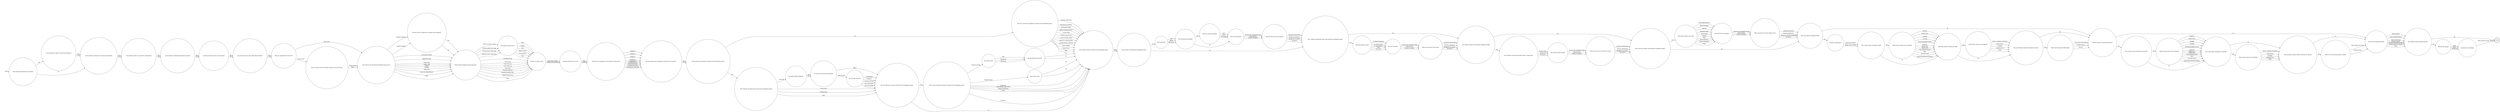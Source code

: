 digraph ATTEMPTED_ESCAPE_FROM_ESCORT {  rankdir=LR;
  node [shape = circle];
  START_NODE [label="", shape=none];
  START_NODE -> 44423 [label = "start"];
  END_NODE [label="END", shape="doublecircle"];
  44139 [label = "From what escort type did the attempted escape occur?"];
  44139 -> 44168 [label = "Hospital outpatient"];
  44139 -> 44168 [label = "Hospital inpatient"];
  44139 -> 44496 [label = "Inter prison transfer"];
  44139 -> 44496 [label = "Magistrates court"];
  44139 -> 44496 [label = "Crown court"];
  44139 -> 44496 [label = "County court"];
  44139 -> 44496 [label = "Funeral"];
  44139 -> 44496 [label = "Wedding"];
  44139 -> 44496 [label = "Home visit"];
  44139 -> 44496 [label = "Hosp visit (dying relative)"];
  44139 -> 44496 [label = "Other"];
  44148 [label = "What was the source of the knife or blade?"];
  44148 -> 44157 [label = "Secreted on the prisoner"];
  44148 -> 44157 [label = "Found in vehicle/area"];
  44148 -> 44157 [label = "Brought by accomplice"];
  44148 -> 44157 [label = "Not known"];
  44157 [label = "Were any other weapons used during the attempted escape?"];
  44157 -> 44638 [label = "Yes"];
  44157 -> 44647 [label = "No"];
  44168 [label = "Was the escort for child birth or pre/post natal treatment?"];
  44168 -> 44496 [label = "Yes"];
  44168 -> 44496 [label = "No"];
  44180 [label = "Describe the damage"];
  44180 -> 44881 [label = "Minor"];
  44180 -> 44881 [label = "Serious"];
  44180 -> 44881 [label = "Extensive"];
  44203 [label = "Is the incident subject to a governor's adjudication?"];
  44203 -> 44479 [label = "Yes"];
  44203 -> 44479 [label = "No"];
  44226 [label = "How was the restraint overcome at the point of the attempted escape?"];
  44226 -> 44967 [label = "Prisoner used key"];
  44226 -> 44819 [label = "Slipped restraint"];
  44226 -> 44599 [label = "Picked lock"];
  44226 -> 44599 [label = "Staff unlocked under threat"];
  44226 -> 44599 [label = "Improper application"];
  44226 -> 44599 [label = "Other"];
  44226 -> 44599 [label = "Not known"];
  44240 [label = "How was the escape prevented?"];
  44240 -> 44559 [label = "Physical barrier"];
  44240 -> 44559 [label = "Prison staff intervention"];
  44240 -> 44559 [label = "Police intervention"];
  44240 -> 44559 [label = "Member of public"];
  44240 -> 44559 [label = "Prisoner abandoned attempt"];
  44240 -> 44559 [label = "Prisoner injured in attempt"];
  44240 -> 44559 [label = "Other"];
  44269 [label = "Which serious injuries were sustained?"];
  44269 -> 44421 [label = "Fracture"];
  44269 -> 44421 [label = "Scald or burn"];
  44269 -> 44421 [label = "Stabbing"];
  44269 -> 44421 [label = "Crushing"];
  44269 -> 44421 [label = "Extensive/multiple bruising"];
  44269 -> 44421 [label = "Black eye"];
  44269 -> 44421 [label = "Broken nose"];
  44269 -> 44421 [label = "Broken teeth"];
  44269 -> 44421 [label = "Cuts requiring sutures"];
  44269 -> 44421 [label = "Bites"];
  44269 -> 44421 [label = "Gun shot wound"];
  44269 -> 44421 [label = "Temporary/permanent blindness"];
  44280 [label = "Has the key been recovered?"];
  44280 -> 44599 [label = "Yes"];
  44280 -> 44599 [label = "No"];
  44288 [label = "Was the firearm?"];
  44288 -> 44701 [label = "Real"];
  44288 -> 44701 [label = "Replica"];
  44288 -> 44701 [label = "Not known"];
  44294 [label = "What was the source of the spray?"];
  44294 -> 44566 [label = "Secreted on the prisoner"];
  44294 -> 44566 [label = "Found in vehicle/area"];
  44294 -> 44566 [label = "Brought by accomplice"];
  44294 -> 44566 [label = "Not known"];
  44302 [label = "Was double cuffing employed?"];
  44302 -> 45034 [label = "Yes"];
  44302 -> 45034 [label = "No"];
  44306 [label = "Were any injuries sustained by prisoners?"];
  44306 -> 45099 [label = "Yes"];
  44306 -> 44240 [label = "No"];
  44307 [label = "What type of vehicle was it?"];
  44307 -> 44886 [label = "Coach"];
  44307 -> 44886 [label = "Minibus"];
  44307 -> 44886 [label = "Taxi"];
  44307 -> 44886 [label = "Cellular vehicle"];
  44307 -> 44886 [label = "Secure transit"];
  44307 -> 44886 [label = "Other"];
  44308 [label = "What was the source of the firearm?"];
  44308 -> 44836 [label = "Secreted on the prisoner"];
  44308 -> 44836 [label = "Found in vehicle/area"];
  44308 -> 44836 [label = "Brought by accomplice"];
  44308 -> 44836 [label = "Not known"];
  44312 [label = "Was a firearm used during the attempted escape?"];
  44312 -> 44288 [label = "Yes"];
  44312 -> 44836 [label = "No"];
  44421 [label = "Were minor injuries sustained by staff?"];
  44421 -> 44626 [label = "Yes"];
  44421 -> 45041 [label = "No"];
  44423 [label = "Were the police informed of the incident?"];
  44423 -> 44900 [label = "Yes"];
  44423 -> 44924 [label = "No"];
  44429 [label = "Was the prisoner who attempted to escape on the escape list?"];
  44429 -> 45011 [label = "Yes"];
  44429 -> 45011 [label = "No"];
  44437 [label = "Was the restraint overcome at the point of the attempted escape?"];
  44437 -> 44226 [label = "Yes"];
  44437 -> 44599 [label = "No"];
  44457 [label = "Were the rounds discharged?"];
  44457 -> 45138 [label = "Live"];
  44457 -> 45138 [label = "Blank"];
  44457 -> 45138 [label = "Not known"];
  44479 [label = "Is any member of staff facing disciplinary charges?"];
  44479 -> 44960 [label = "Yes"];
  44479 -> 44960 [label = "No"];
  44481 [label = "Did any prisoner require medical treatment for injuries?"];
  44481 -> 44535 [label = "Yes"];
  44481 -> 44240 [label = "No"];
  44491 [label = "Has the prison service press office been informed?"];
  44491 -> 45094 [label = "Yes"];
  44491 -> 45094 [label = "No"];
  44496 [label = "Where did the attempted escape take place?"];
  44496 -> 44307 [label = "Vehicle en route to venue"];
  44496 -> 44307 [label = "Vehicle en route from venue"];
  44496 -> 44307 [label = "Leaving vehicle (debussing)"];
  44496 -> 44307 [label = "Entering vehicle (embussing)"];
  44496 -> 44886 [label = "Unscheduled stop"];
  44496 -> 44886 [label = "Cell at court"];
  44496 -> 44886 [label = "Court cells area"];
  44496 -> 44886 [label = "Court visits area"];
  44496 -> 44886 [label = "Court dock"];
  44496 -> 44886 [label = "Hospital ward/room"];
  44496 -> 44886 [label = "Hospital treatment room"];
  44496 -> 44886 [label = "Hospital waiting area"];
  44496 -> 44886 [label = "Other"];
  44529 [label = "Why was a restraint not applied at the point of the attempted escape?"];
  44529 -> 44599 [label = "Governors instruction"];
  44529 -> 44599 [label = "Prevented by disability"];
  44529 -> 44599 [label = "Prevented by injury"];
  44529 -> 44599 [label = "Medical treatment/request"];
  44529 -> 44599 [label = "In court room"];
  44529 -> 44599 [label = "Located in secure area"];
  44529 -> 44599 [label = "In cell of cellular vehicle"];
  44529 -> 44599 [label = "Transfer to mental hospital"];
  44529 -> 44599 [label = "During marriage ceremony"];
  44529 -> 44599 [label = "None available"];
  44529 -> 44599 [label = "Failure to use"];
  44529 -> 44599 [label = "Other"];
  44535 [label = "Where were the injured prisoners treated?"];
  44535 -> 44240 [label = "Prison health care centre"];
  44535 -> 44240 [label = "Outside hospital"];
  44542 [label = "What restraint was being used at the point of attempted escape?"];
  44542 -> 44302 [label = "Handcuffs"];
  44542 -> 44437 [label = "Escort chain"];
  44542 -> 44437 [label = "Closeting chain"];
  44542 -> 44437 [label = "Other"];
  44559 [label = "Was damage caused to prison property?"];
  44559 -> 44180 [label = "Yes"];
  44559 -> END_NODE [label = "No"];
  44566 [label = "Was a knife or blade used during the attempted escape?"];
  44566 -> 44888 [label = "Yes"];
  44566 -> 44157 [label = "No"];
  44599 [label = "Was outside assistance involved in the attempted escape?"];
  44599 -> 44312 [label = "Yes"];
  44599 -> 44312 [label = "No"];
  44604 [label = "Who used the spray?"];
  44604 -> 44294 [label = "Prisoner who attempted escape"];
  44604 -> 44294 [label = "Other prisoner"];
  44604 -> 44294 [label = "Outside accomplice"];
  44626 [label = "Which minor injuries were sustained?"];
  44626 -> 45041 [label = "Grazes, scratches or abrasions"];
  44626 -> 45041 [label = "Minor bruises"];
  44626 -> 45041 [label = "Swellings"];
  44626 -> 45041 [label = "Superficial cuts"];
  44626 -> 45041 [label = "Other"];
  44627 [label = "What was the source of the weapons used?"];
  44627 -> 44647 [label = "Secreted on prisoner"];
  44627 -> 44647 [label = "Found in vehicle/area"];
  44627 -> 44647 [label = "Brought by outside accomplice"];
  44627 -> 44647 [label = "Not known"];
  44638 [label = "What other weapons were used?"];
  44638 -> 44739 [label = "Other sharp instrument"];
  44638 -> 44739 [label = "Blunt instrument"];
  44638 -> 44739 [label = "Ligature"];
  44638 -> 44739 [label = "Dangerous liquid"];
  44638 -> 44739 [label = "Excreta/urine"];
  44638 -> 44739 [label = "Spitting"];
  44638 -> 44739 [label = "Food"];
  44638 -> 44739 [label = "Thrown furniture"];
  44638 -> 44739 [label = "Thrown equipment"];
  44638 -> 44739 [label = "Other"];
  44647 [label = "Were any injuries sustained by staff?"];
  44647 -> 45115 [label = "Yes"];
  44647 -> 44306 [label = "No"];
  44701 [label = "Was the firearm discharged?"];
  44701 -> 44457 [label = "Yes"];
  44701 -> 45138 [label = "No"];
  44708 [label = "Which minor injuries were sustained?"];
  44708 -> 44481 [label = "Grazes, scratches or abrasions"];
  44708 -> 44481 [label = "Minor bruises"];
  44708 -> 44481 [label = "Swellings"];
  44708 -> 44481 [label = "Superficial cuts"];
  44708 -> 44481 [label = "Other"];
  44739 [label = "Who used the other weapons?"];
  44739 -> 44627 [label = "Prisoner who attempted escape"];
  44739 -> 44627 [label = "Other prisoner"];
  44739 -> 44627 [label = "Outside accomplice"];
  44771 [label = "Number of prisoners on escort"];
  44771 -> 45061 [label = "Male"];
  44771 -> 45061 [label = "Female"];
  44782 [label = "Was a serious injury sustained by staff?"];
  44782 -> 44269 [label = "Yes"];
  44782 -> 44421 [label = "No"];
  44794 [label = "Prior to private sector involvement would the escort have been"];
  44794 -> 44139 [label = "Prison service"];
  44794 -> 44139 [label = "Police"];
  44819 [label = "Were inserts used?"];
  44819 -> 44599 [label = "Yes"];
  44819 -> 44599 [label = "No"];
  44836 [label = "Was a chemical incapacitant spray used during the attempted escape?"];
  44836 -> 44915 [label = "Yes"];
  44836 -> 44566 [label = "No"];
  44881 [label = "Estimated cost of damage"];
  44881 -> END_NODE [label = "Enter amount in pound sterling"];
  44886 [label = "Number of staff on escort"];
  44886 -> 44771 [label = "Male (enter number)"];
  44886 -> 44771 [label = "Female (enter number)"];
  44888 [label = "Was the knife or blade used purpose made or improvised?"];
  44888 -> 44955 [label = "Purpose made"];
  44888 -> 44955 [label = "Improvised"];
  44888 -> 44955 [label = "Not known"];
  44900 [label = "Is the incident the subject of a police investigation?"];
  44900 -> 44924 [label = "Yes"];
  44900 -> 44924 [label = "No"];
  44905 [label = "Which serious injuries were sustained?"];
  44905 -> 45044 [label = "Fracture"];
  44905 -> 45044 [label = "Scald or burn"];
  44905 -> 45044 [label = "Stabbing"];
  44905 -> 45044 [label = "Crushing"];
  44905 -> 45044 [label = "Extensive/multiple bruising"];
  44905 -> 45044 [label = "Black eye"];
  44905 -> 45044 [label = "Broken nose"];
  44905 -> 45044 [label = "Broken teeth"];
  44905 -> 45044 [label = "Cuts requiring sutures"];
  44905 -> 45044 [label = "Bites"];
  44905 -> 45044 [label = "Gun shot wound"];
  44905 -> 45044 [label = "Temporary/permanent blindness"];
  44915 [label = "Describe the type of spray"];
  44915 -> 44604 [label = "C.n (chloracetopheone)"];
  44915 -> 44604 [label = "C.s (ortho..nitrile)"];
  44915 -> 44604 [label = "O.c (mace/pepper)"];
  44915 -> 44604 [label = "Other"];
  44915 -> 44604 [label = "Not known"];
  44924 [label = "Is the incident the subject of an internal investigation?"];
  44924 -> 44203 [label = "Yes"];
  44924 -> 44203 [label = "No"];
  44955 [label = "Who used the knife or blade?"];
  44955 -> 44148 [label = "Prisoner who attempted escape"];
  44955 -> 44148 [label = "Other prisoner"];
  44955 -> 44148 [label = "Outside accomplice"];
  44960 [label = "Is there any media interest in this incident?"];
  44960 -> 44491 [label = "Yes"];
  44960 -> 44491 [label = "No"];
  44967 [label = "Was the key used?"];
  44967 -> 44280 [label = "Real"];
  44967 -> 44280 [label = "Improvised"];
  44967 -> 44280 [label = "Not known"];
  45011 [label = "Was the prisoner restrained at the point of the attempted escape?"];
  45011 -> 44542 [label = "Yes"];
  45011 -> 44529 [label = "No"];
  45034 [label = "To whom was the prisoner handcuffed"];
  45034 -> 44437 [label = "Officer"];
  45034 -> 45141 [label = "Other prisoner"];
  45041 [label = "Did any staff require medical treatment for injury?"];
  45041 -> 45060 [label = "Yes"];
  45041 -> 44306 [label = "No"];
  45044 [label = "Was a minor injury sustained by a prisoner?"];
  45044 -> 44708 [label = "Yes"];
  45044 -> 44481 [label = "No"];
  45060 [label = "Where were the injured staff treated?"];
  45060 -> 44306 [label = "Prison health care centre"];
  45060 -> 44306 [label = "Outside hospital"];
  45060 -> 44306 [label = "Own GP"];
  45061 [label = "What were the categories of the prisoners under escort?"];
  45061 -> 44429 [label = "Category A"];
  45061 -> 44429 [label = "Category B"];
  45061 -> 44429 [label = "Category C"];
  45061 -> 44429 [label = "Category D"];
  45061 -> 44429 [label = "Categorised YO"];
  45061 -> 44429 [label = "Uncategorised YO"];
  45061 -> 44429 [label = "Categorised female"];
  45061 -> 44429 [label = "Uncategorised female"];
  45061 -> 44429 [label = "Uncategorised adult male"];
  45094 [label = "Who was responsible for the escort?"];
  45094 -> 44139 [label = "Public sector"];
  45094 -> 44794 [label = "Private sector"];
  45099 [label = "Was a serious injury sustained by a prisoner?"];
  45099 -> 44905 [label = "Yes"];
  45099 -> 45044 [label = "No"];
  45115 [label = "Number of staff injured"];
  45115 -> 44782 [label = "Male (enter number)"];
  45115 -> 44782 [label = "Female (enter number)"];
  45138 [label = "Who used the firearm?"];
  45138 -> 44308 [label = "Prisoner who attempted escape"];
  45138 -> 44308 [label = "Other prisoner"];
  45138 -> 44308 [label = "Outside accomplice"];
  45141 [label = "Was the other prisoner?"];
  45141 -> 44437 [label = "A co-defendant"];
  45141 -> 44437 [label = "A relative"];
  45141 -> 44437 [label = "A known associate"];
  45141 -> 44437 [label = "An e list prisoner"];
  45141 -> 44437 [label = "None of the above"];
}
